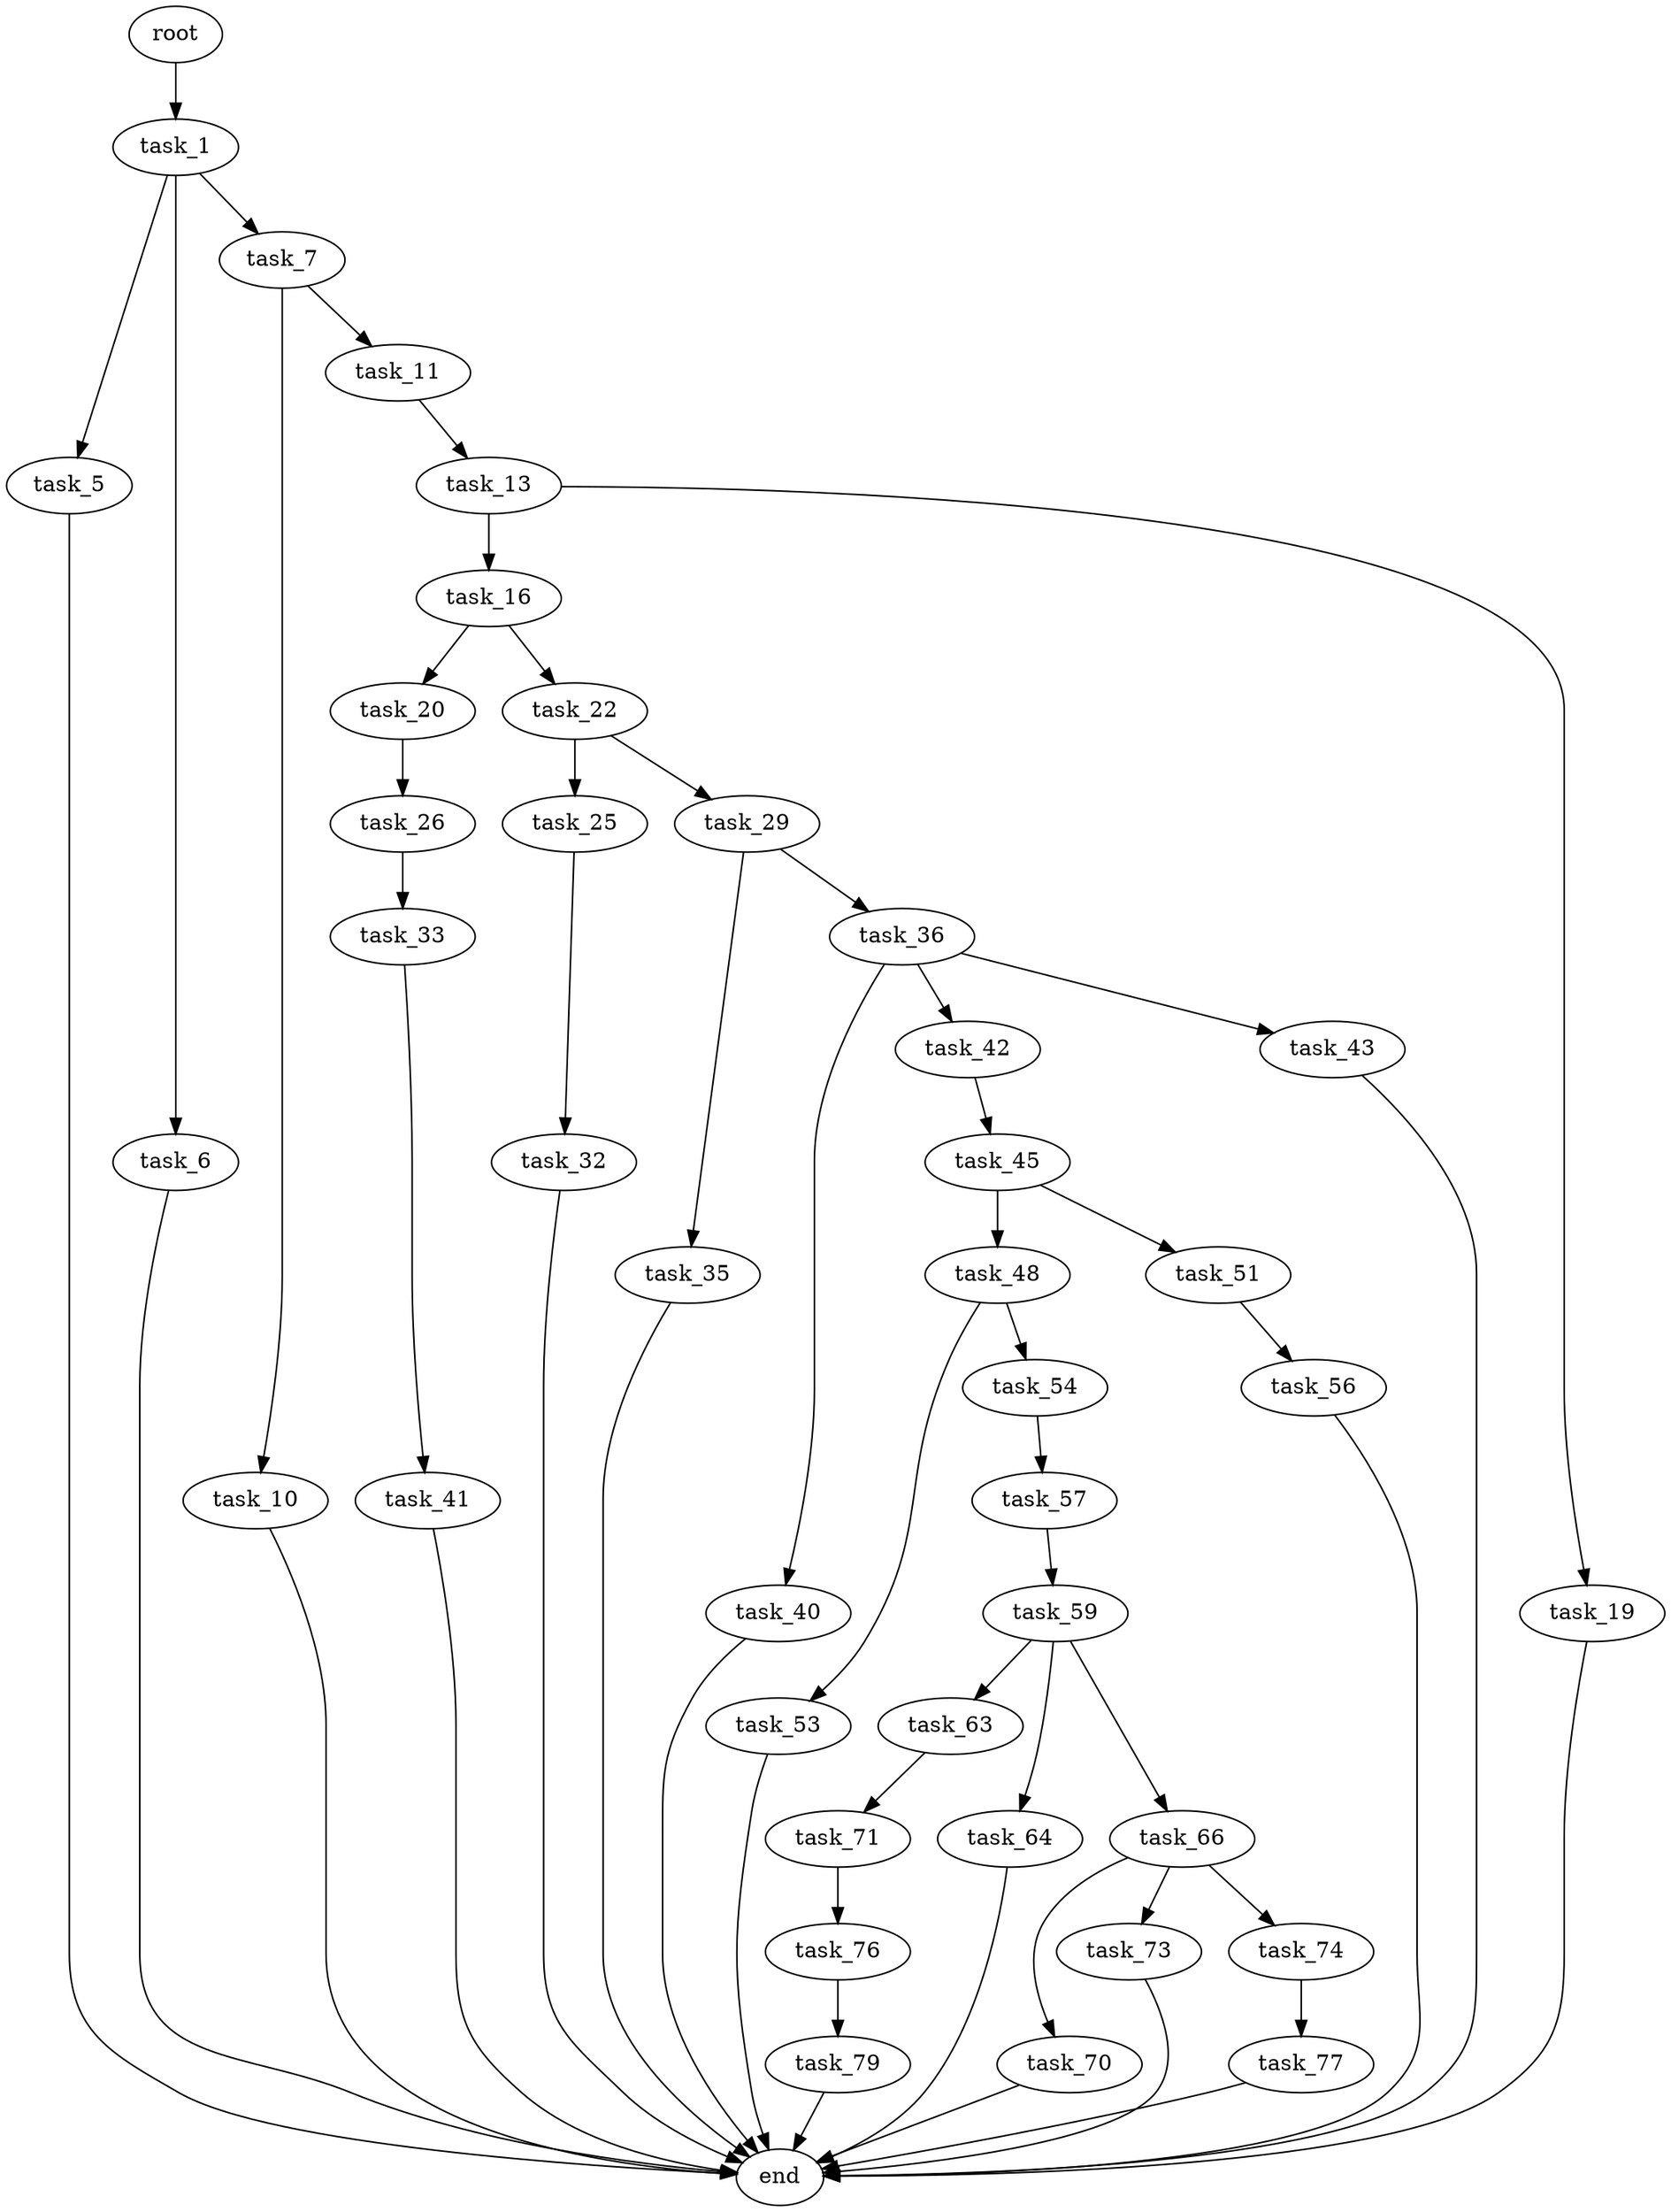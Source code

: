 digraph G {
  root [size="0.000000"];
  task_1 [size="549755813888.000000"];
  task_5 [size="8998846276.000000"];
  task_6 [size="1073741824000.000000"];
  task_7 [size="40617790117.000000"];
  task_10 [size="3925938754.000000"];
  task_11 [size="3548033377.000000"];
  task_13 [size="3461261806.000000"];
  task_16 [size="1073741824000.000000"];
  task_19 [size="782757789696.000000"];
  task_20 [size="28991029248.000000"];
  task_22 [size="506858523251.000000"];
  task_25 [size="231928233984.000000"];
  task_26 [size="4553699297.000000"];
  task_29 [size="365696194359.000000"];
  task_32 [size="99731004710.000000"];
  task_33 [size="549755813888.000000"];
  task_35 [size="12486972076.000000"];
  task_36 [size="343970445660.000000"];
  task_40 [size="782757789696.000000"];
  task_41 [size="30877076068.000000"];
  task_42 [size="1078459062.000000"];
  task_43 [size="68719476736.000000"];
  task_45 [size="1073741824000.000000"];
  task_48 [size="549755813888.000000"];
  task_51 [size="1487474321.000000"];
  task_53 [size="1275924077.000000"];
  task_54 [size="324708622925.000000"];
  task_56 [size="15268766899.000000"];
  task_57 [size="5682005441.000000"];
  task_59 [size="206067219877.000000"];
  task_63 [size="134217728000.000000"];
  task_64 [size="68719476736.000000"];
  task_66 [size="231928233984.000000"];
  task_70 [size="1542018778.000000"];
  task_71 [size="404243171657.000000"];
  task_73 [size="549755813888.000000"];
  task_74 [size="8412927929.000000"];
  task_76 [size="13345015287.000000"];
  task_77 [size="15982022954.000000"];
  task_79 [size="6282398256.000000"];
  end [size="0.000000"];

  root -> task_1 [size="1.000000"];
  task_1 -> task_5 [size="536870912.000000"];
  task_1 -> task_6 [size="536870912.000000"];
  task_1 -> task_7 [size="536870912.000000"];
  task_5 -> end [size="1.000000"];
  task_6 -> end [size="1.000000"];
  task_7 -> task_10 [size="33554432.000000"];
  task_7 -> task_11 [size="33554432.000000"];
  task_10 -> end [size="1.000000"];
  task_11 -> task_13 [size="134217728.000000"];
  task_13 -> task_16 [size="134217728.000000"];
  task_13 -> task_19 [size="134217728.000000"];
  task_16 -> task_20 [size="838860800.000000"];
  task_16 -> task_22 [size="838860800.000000"];
  task_19 -> end [size="1.000000"];
  task_20 -> task_26 [size="75497472.000000"];
  task_22 -> task_25 [size="536870912.000000"];
  task_22 -> task_29 [size="536870912.000000"];
  task_25 -> task_32 [size="301989888.000000"];
  task_26 -> task_33 [size="75497472.000000"];
  task_29 -> task_35 [size="536870912.000000"];
  task_29 -> task_36 [size="536870912.000000"];
  task_32 -> end [size="1.000000"];
  task_33 -> task_41 [size="536870912.000000"];
  task_35 -> end [size="1.000000"];
  task_36 -> task_40 [size="536870912.000000"];
  task_36 -> task_42 [size="536870912.000000"];
  task_36 -> task_43 [size="536870912.000000"];
  task_40 -> end [size="1.000000"];
  task_41 -> end [size="1.000000"];
  task_42 -> task_45 [size="33554432.000000"];
  task_43 -> end [size="1.000000"];
  task_45 -> task_48 [size="838860800.000000"];
  task_45 -> task_51 [size="838860800.000000"];
  task_48 -> task_53 [size="536870912.000000"];
  task_48 -> task_54 [size="536870912.000000"];
  task_51 -> task_56 [size="33554432.000000"];
  task_53 -> end [size="1.000000"];
  task_54 -> task_57 [size="536870912.000000"];
  task_56 -> end [size="1.000000"];
  task_57 -> task_59 [size="134217728.000000"];
  task_59 -> task_63 [size="209715200.000000"];
  task_59 -> task_64 [size="209715200.000000"];
  task_59 -> task_66 [size="209715200.000000"];
  task_63 -> task_71 [size="209715200.000000"];
  task_64 -> end [size="1.000000"];
  task_66 -> task_70 [size="301989888.000000"];
  task_66 -> task_73 [size="301989888.000000"];
  task_66 -> task_74 [size="301989888.000000"];
  task_70 -> end [size="1.000000"];
  task_71 -> task_76 [size="536870912.000000"];
  task_73 -> end [size="1.000000"];
  task_74 -> task_77 [size="838860800.000000"];
  task_76 -> task_79 [size="301989888.000000"];
  task_77 -> end [size="1.000000"];
  task_79 -> end [size="1.000000"];
}
